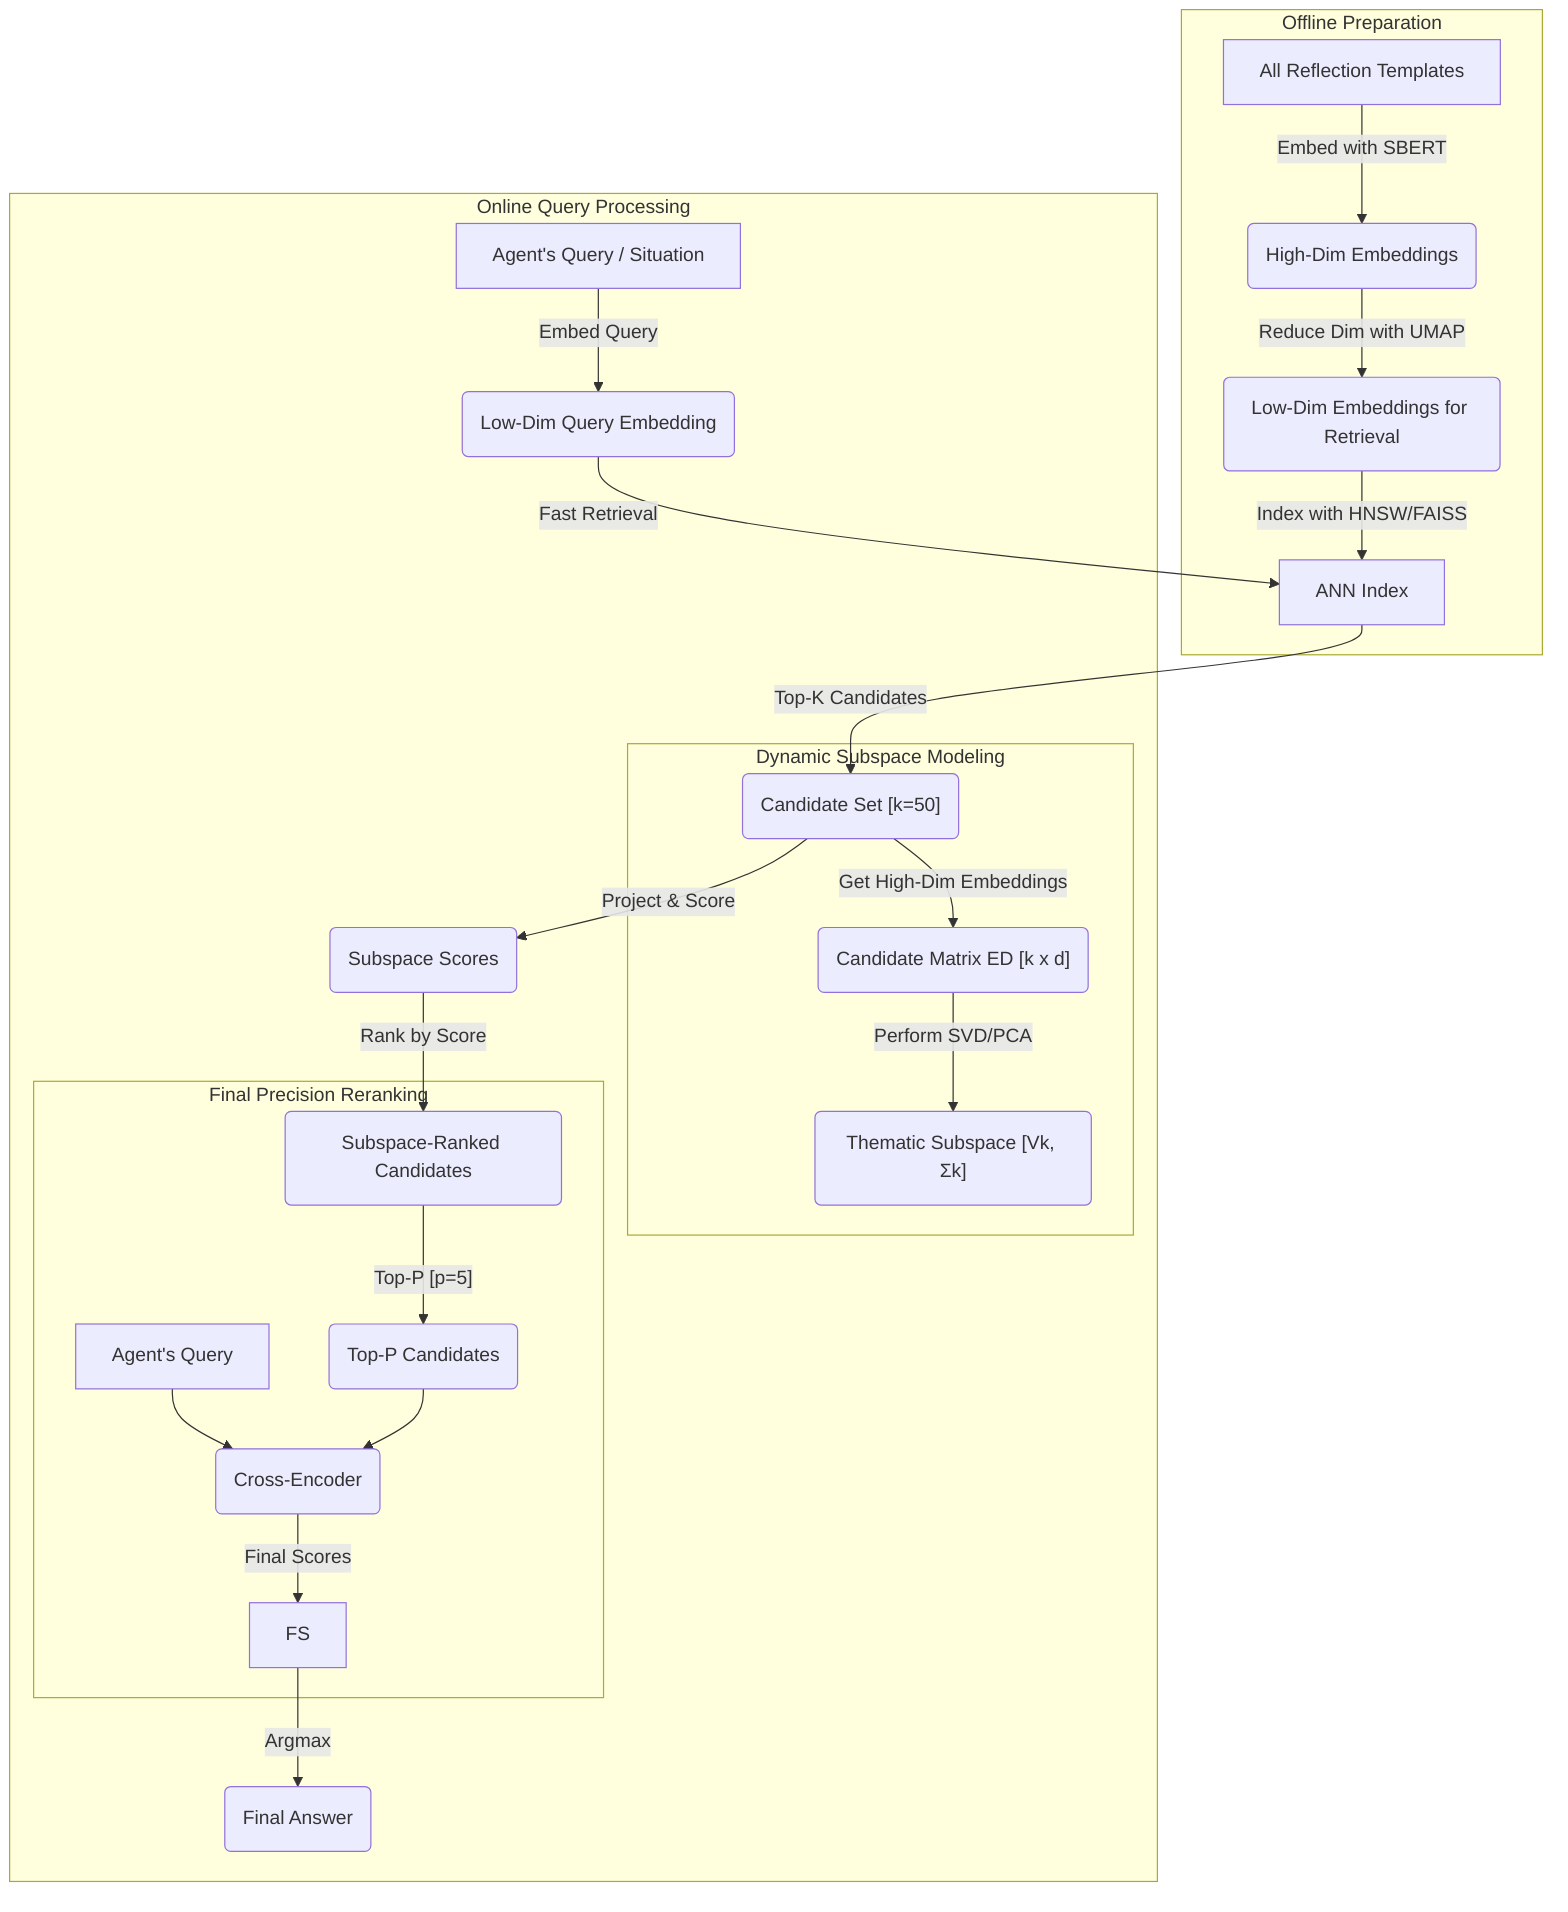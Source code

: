graph TD
    subgraph Offline Preparation
        A[All Reflection Templates] -->|Embed with SBERT| B(High-Dim Embeddings);
        B -->|Reduce Dim with UMAP| C(Low-Dim Embeddings for Retrieval);
        C -->|Index with HNSW/FAISS| D[ANN Index];
    end

    subgraph Online Query Processing
        Q[Agent's Query / Situation] -->|Embed Query| QE(Low-Dim Query Embedding);
        QE -->|Fast Retrieval| D;
        D -->|Top-K Candidates| K("Candidate Set [k=50]");
        
        subgraph Dynamic Subspace Modeling
            K -->|Get High-Dim Embeddings| M("Candidate Matrix ED [k x d]");
            M -->|Perform SVD/PCA| S("Thematic Subspace [Vk, Σk]");
        end

        K -->|Project & Score| SC(Subspace Scores);
        SC -->|Rank by Score| R(Subspace-Ranked Candidates);
        
        subgraph Final Precision Reranking
             R -->|"Top-P [p=5]"| P(Top-P Candidates);
             Q2[Agent's Query] --> XEnc;
             P --> XEnc(Cross-Encoder);
             XEnc -->|Final Scores| FS;
        end
        
        FS -->|Argmax| F_A(Final Answer);
    end